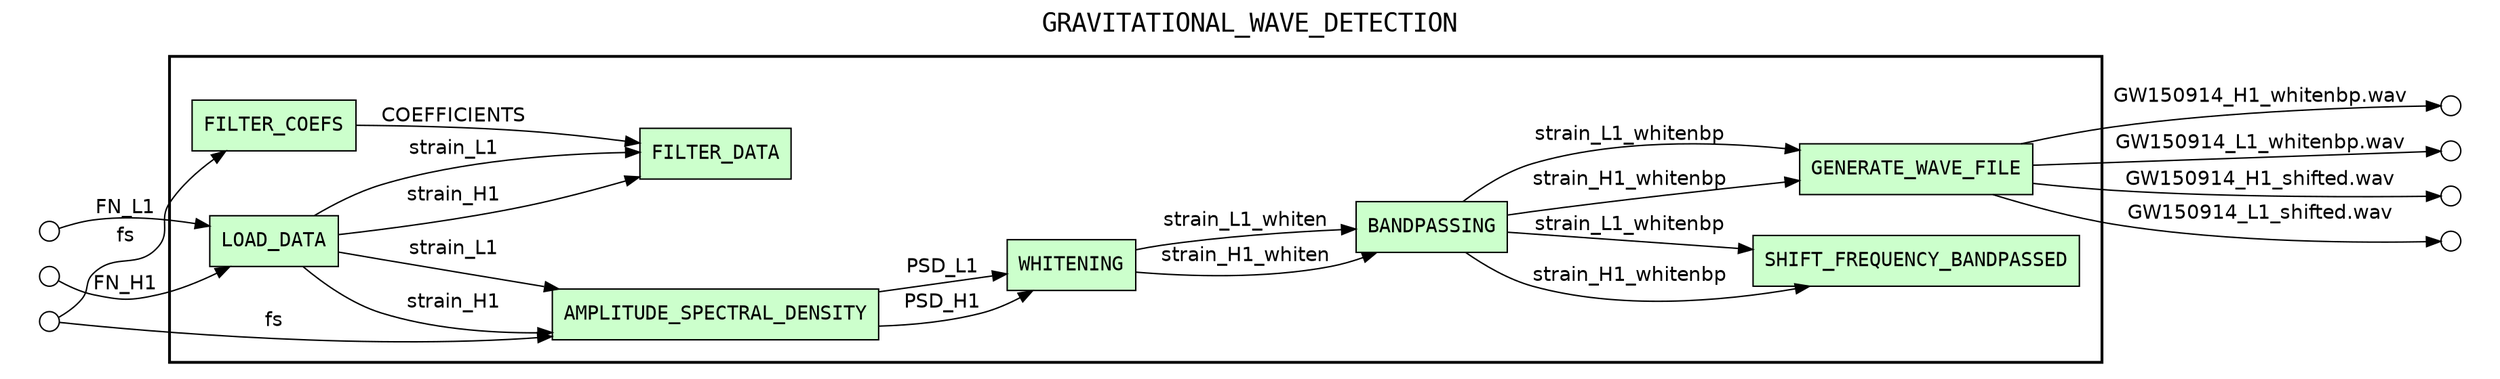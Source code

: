 digraph Workflow {
rankdir=LR
fontname=Courier; fontsize=18; labelloc=t
label=GRAVITATIONAL_WAVE_DETECTION
subgraph cluster_workflow_box_outer { label=""; color=black; penwidth=2
subgraph cluster_workflow_box_inner { label=""; color=white
node[shape=box style=filled fillcolor="#CCFFCC" peripheries=1 fontname=Courier]
LOAD_DATA
AMPLITUDE_SPECTRAL_DENSITY
WHITENING
BANDPASSING
FILTER_COEFS
FILTER_DATA
SHIFT_FREQUENCY_BANDPASSED
GENERATE_WAVE_FILE
edge[fontname=Helvetica]
LOAD_DATA -> AMPLITUDE_SPECTRAL_DENSITY [label=strain_H1]
LOAD_DATA -> FILTER_DATA [label=strain_H1]
LOAD_DATA -> AMPLITUDE_SPECTRAL_DENSITY [label=strain_L1]
LOAD_DATA -> FILTER_DATA [label=strain_L1]
AMPLITUDE_SPECTRAL_DENSITY -> WHITENING [label=PSD_H1]
AMPLITUDE_SPECTRAL_DENSITY -> WHITENING [label=PSD_L1]
WHITENING -> BANDPASSING [label=strain_H1_whiten]
WHITENING -> BANDPASSING [label=strain_L1_whiten]
FILTER_COEFS -> FILTER_DATA [label=COEFFICIENTS]
BANDPASSING -> SHIFT_FREQUENCY_BANDPASSED [label=strain_H1_whitenbp]
BANDPASSING -> GENERATE_WAVE_FILE [label=strain_H1_whitenbp]
BANDPASSING -> SHIFT_FREQUENCY_BANDPASSED [label=strain_L1_whitenbp]
BANDPASSING -> GENERATE_WAVE_FILE [label=strain_L1_whitenbp]
}}
subgraph cluster_input_ports_group_outer { label=""; color=white
subgraph cluster_input_ports_group_inner { label=""; color=white
node[shape=circle style=filled fillcolor="#FFFFFF" peripheries=1 fontname=Courier width=0.2]
FN_H1_input_port [label=""]
FN_L1_input_port [label=""]
fs_input_port [label=""]
}}
subgraph cluster_output_ports_group_outer { label=""; color=white
subgraph cluster_output_ports_group_inner { label=""; color=white
node[shape=circle style=filled fillcolor="#FFFFFF" peripheries=1 fontname=Courier width=0.2]
"GW150914_H1_whitenbp.wav_output_port" [label=""]
"GW150914_L1_whitenbp.wav_output_port" [label=""]
"GW150914_H1_shifted.wav_output_port" [label=""]
"GW150914_L1_shifted.wav_output_port" [label=""]
}}
edge[fontname=Helvetica]
FN_H1_input_port -> LOAD_DATA [label=FN_H1]
FN_L1_input_port -> LOAD_DATA [label=FN_L1]
fs_input_port -> AMPLITUDE_SPECTRAL_DENSITY [label=fs]
fs_input_port -> FILTER_COEFS [label=fs]
edge[fontname=Helvetica]
GENERATE_WAVE_FILE -> "GW150914_H1_whitenbp.wav_output_port" [label="GW150914_H1_whitenbp.wav"]
GENERATE_WAVE_FILE -> "GW150914_L1_whitenbp.wav_output_port" [label="GW150914_L1_whitenbp.wav"]
GENERATE_WAVE_FILE -> "GW150914_H1_shifted.wav_output_port" [label="GW150914_H1_shifted.wav"]
GENERATE_WAVE_FILE -> "GW150914_L1_shifted.wav_output_port" [label="GW150914_L1_shifted.wav"]
}

